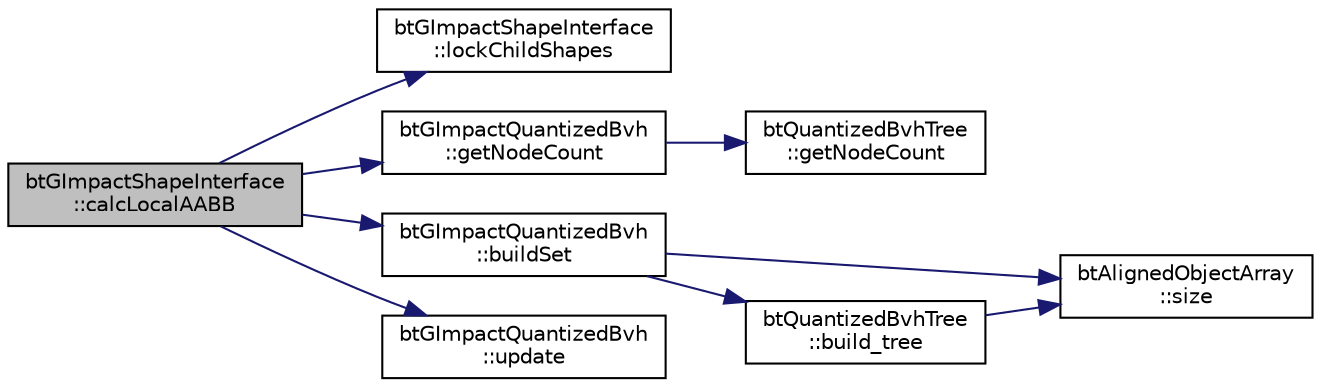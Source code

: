 digraph "btGImpactShapeInterface::calcLocalAABB"
{
  edge [fontname="Helvetica",fontsize="10",labelfontname="Helvetica",labelfontsize="10"];
  node [fontname="Helvetica",fontsize="10",shape=record];
  rankdir="LR";
  Node1 [label="btGImpactShapeInterface\l::calcLocalAABB",height=0.2,width=0.4,color="black", fillcolor="grey75", style="filled", fontcolor="black"];
  Node1 -> Node2 [color="midnightblue",fontsize="10",style="solid",fontname="Helvetica"];
  Node2 [label="btGImpactShapeInterface\l::lockChildShapes",height=0.2,width=0.4,color="black", fillcolor="white", style="filled",URL="$classbt_g_impact_shape_interface.html#ae5de49e788c97a954ab9f2bde16adf60",tooltip="call when reading child shapes "];
  Node1 -> Node3 [color="midnightblue",fontsize="10",style="solid",fontname="Helvetica"];
  Node3 [label="btGImpactQuantizedBvh\l::getNodeCount",height=0.2,width=0.4,color="black", fillcolor="white", style="filled",URL="$classbt_g_impact_quantized_bvh.html#a5ffe3a11330ab3bce0d6eaffb9b3f689",tooltip="node count "];
  Node3 -> Node4 [color="midnightblue",fontsize="10",style="solid",fontname="Helvetica"];
  Node4 [label="btQuantizedBvhTree\l::getNodeCount",height=0.2,width=0.4,color="black", fillcolor="white", style="filled",URL="$classbt_quantized_bvh_tree.html#a8f8b4acde8a974cb57d9d19b37009100",tooltip="node count "];
  Node1 -> Node5 [color="midnightblue",fontsize="10",style="solid",fontname="Helvetica"];
  Node5 [label="btGImpactQuantizedBvh\l::buildSet",height=0.2,width=0.4,color="black", fillcolor="white", style="filled",URL="$classbt_g_impact_quantized_bvh.html#a2f061fbf0c6d8a81438861be4add7968",tooltip="this rebuild the entire set "];
  Node5 -> Node6 [color="midnightblue",fontsize="10",style="solid",fontname="Helvetica"];
  Node6 [label="btAlignedObjectArray\l::size",height=0.2,width=0.4,color="black", fillcolor="white", style="filled",URL="$classbt_aligned_object_array.html#a6bdd14c7599ecb95e8d83dd5a715f9b7",tooltip="return the number of elements in the array "];
  Node5 -> Node7 [color="midnightblue",fontsize="10",style="solid",fontname="Helvetica"];
  Node7 [label="btQuantizedBvhTree\l::build_tree",height=0.2,width=0.4,color="black", fillcolor="white", style="filled",URL="$classbt_quantized_bvh_tree.html#aa2229fd3e3e2004cdf8151437535e936",tooltip="stackless build tree "];
  Node7 -> Node6 [color="midnightblue",fontsize="10",style="solid",fontname="Helvetica"];
  Node1 -> Node8 [color="midnightblue",fontsize="10",style="solid",fontname="Helvetica"];
  Node8 [label="btGImpactQuantizedBvh\l::update",height=0.2,width=0.4,color="black", fillcolor="white", style="filled",URL="$classbt_g_impact_quantized_bvh.html#a71665f5245b8f7de1c54f107ef262cd0",tooltip="this attemps to refit the box set. "];
}
